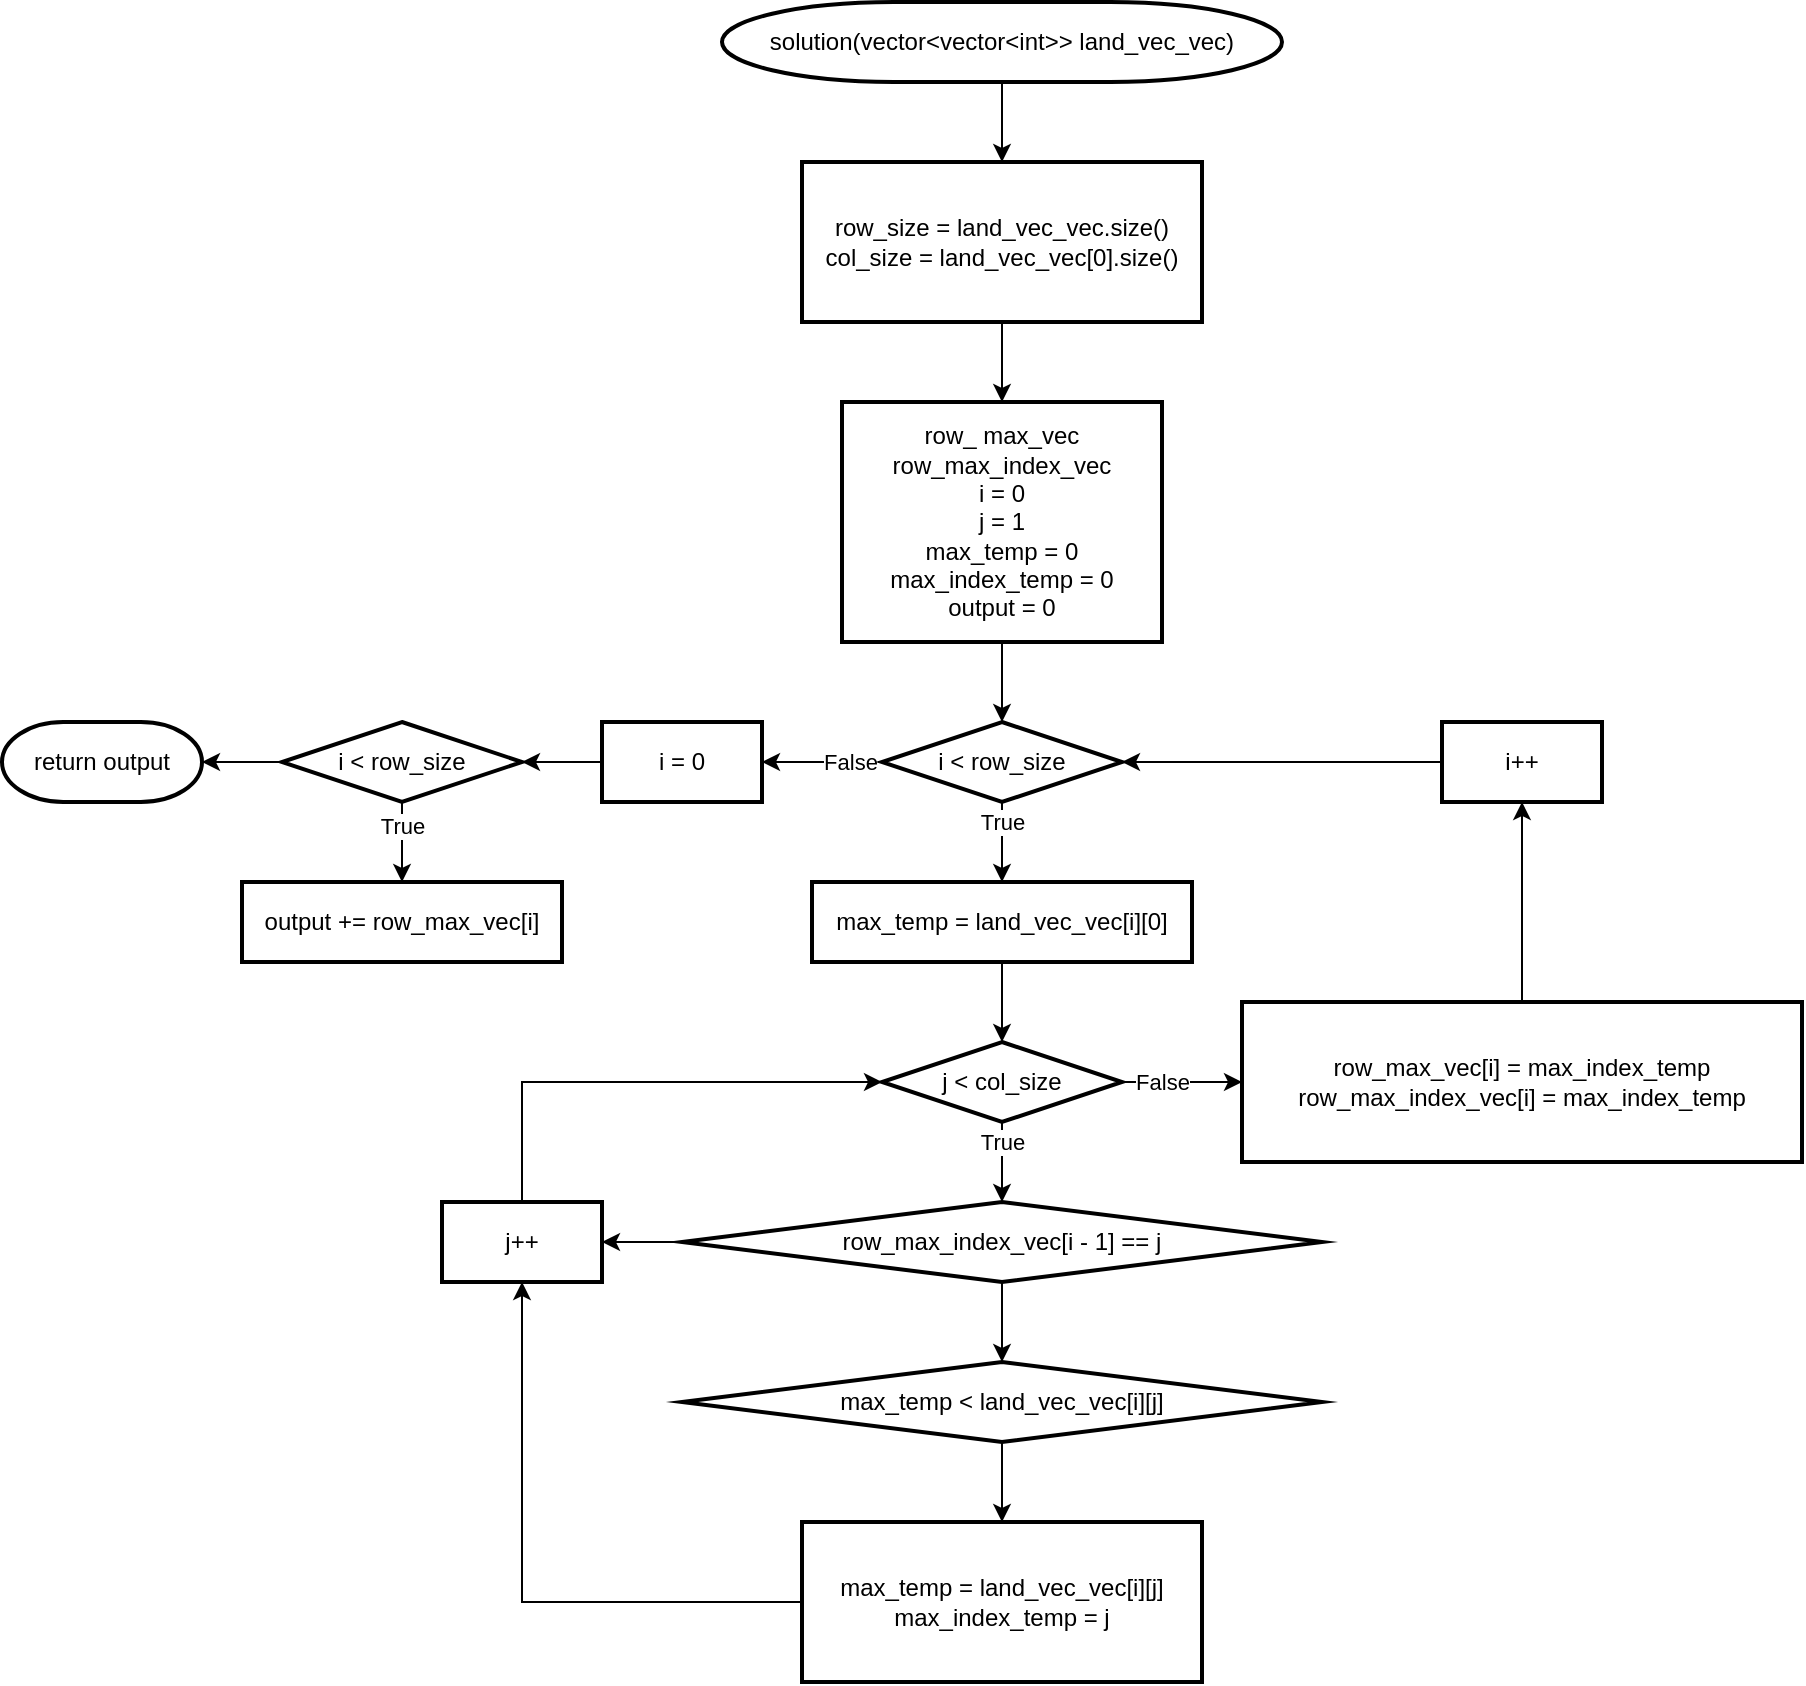 <mxfile version="13.9.9" type="device" pages="2"><diagram id="WCcnNwTax5BwSbJ-PQ9q" name="before"><mxGraphModel dx="2893" dy="1265" grid="1" gridSize="10" guides="1" tooltips="1" connect="1" arrows="1" fold="1" page="1" pageScale="1" pageWidth="827" pageHeight="1169" math="0" shadow="0"><root><mxCell id="0"/><mxCell id="1" parent="0"/><mxCell id="jW8hZmOIsQl6FQd8JXOO-3" value="" style="edgeStyle=orthogonalEdgeStyle;rounded=0;orthogonalLoop=1;jettySize=auto;html=1;" edge="1" parent="1" source="jW8hZmOIsQl6FQd8JXOO-1" target="jW8hZmOIsQl6FQd8JXOO-2"><mxGeometry relative="1" as="geometry"/></mxCell><mxCell id="jW8hZmOIsQl6FQd8JXOO-1" value="solution(vector&amp;lt;vector&amp;lt;int&amp;gt;&amp;gt; land_vec_vec)" style="strokeWidth=2;html=1;shape=mxgraph.flowchart.terminator;whiteSpace=wrap;" vertex="1" parent="1"><mxGeometry x="260" y="40" width="280" height="40" as="geometry"/></mxCell><mxCell id="jW8hZmOIsQl6FQd8JXOO-7" value="" style="edgeStyle=orthogonalEdgeStyle;rounded=0;orthogonalLoop=1;jettySize=auto;html=1;" edge="1" parent="1" source="jW8hZmOIsQl6FQd8JXOO-2" target="jW8hZmOIsQl6FQd8JXOO-6"><mxGeometry relative="1" as="geometry"/></mxCell><mxCell id="jW8hZmOIsQl6FQd8JXOO-2" value="row_size = land_vec_vec.size()&lt;br&gt;col_size = land_vec_vec[0].size()&lt;br&gt;" style="whiteSpace=wrap;html=1;strokeWidth=2;verticalAlign=middle;" vertex="1" parent="1"><mxGeometry x="300" y="120" width="200" height="80" as="geometry"/></mxCell><mxCell id="jW8hZmOIsQl6FQd8JXOO-24" value="" style="edgeStyle=orthogonalEdgeStyle;rounded=0;orthogonalLoop=1;jettySize=auto;html=1;" edge="1" parent="1" source="jW8hZmOIsQl6FQd8JXOO-4" target="jW8hZmOIsQl6FQd8JXOO-23"><mxGeometry relative="1" as="geometry"/></mxCell><mxCell id="jW8hZmOIsQl6FQd8JXOO-44" value="True" style="edgeLabel;html=1;align=center;verticalAlign=middle;resizable=0;points=[];" vertex="1" connectable="0" parent="jW8hZmOIsQl6FQd8JXOO-24"><mxGeometry x="-0.497" y="-1" relative="1" as="geometry"><mxPoint x="1" y="-0.34" as="offset"/></mxGeometry></mxCell><mxCell id="jW8hZmOIsQl6FQd8JXOO-41" value="" style="edgeStyle=orthogonalEdgeStyle;rounded=0;orthogonalLoop=1;jettySize=auto;html=1;" edge="1" parent="1" source="jW8hZmOIsQl6FQd8JXOO-4" target="jW8hZmOIsQl6FQd8JXOO-40"><mxGeometry relative="1" as="geometry"/></mxCell><mxCell id="jW8hZmOIsQl6FQd8JXOO-42" value="False" style="edgeLabel;html=1;align=center;verticalAlign=middle;resizable=0;points=[];" vertex="1" connectable="0" parent="jW8hZmOIsQl6FQd8JXOO-41"><mxGeometry x="-0.582" relative="1" as="geometry"><mxPoint x="-3.45" as="offset"/></mxGeometry></mxCell><mxCell id="jW8hZmOIsQl6FQd8JXOO-4" value="i &amp;lt; row_size" style="rhombus;whiteSpace=wrap;html=1;strokeWidth=2;" vertex="1" parent="1"><mxGeometry x="340" y="400" width="120" height="40" as="geometry"/></mxCell><mxCell id="jW8hZmOIsQl6FQd8JXOO-9" value="" style="edgeStyle=orthogonalEdgeStyle;rounded=0;orthogonalLoop=1;jettySize=auto;html=1;" edge="1" parent="1" source="jW8hZmOIsQl6FQd8JXOO-6" target="jW8hZmOIsQl6FQd8JXOO-4"><mxGeometry relative="1" as="geometry"/></mxCell><mxCell id="jW8hZmOIsQl6FQd8JXOO-6" value="row_ max_vec&lt;br&gt;row_max_index_vec&lt;br&gt;i = 0&lt;br&gt;j = 1&lt;br&gt;max_temp = 0&lt;br&gt;max_index_temp = 0&lt;br&gt;output = 0" style="whiteSpace=wrap;html=1;strokeWidth=2;" vertex="1" parent="1"><mxGeometry x="320" y="240" width="160" height="120" as="geometry"/></mxCell><mxCell id="jW8hZmOIsQl6FQd8JXOO-15" value="" style="edgeStyle=orthogonalEdgeStyle;rounded=0;orthogonalLoop=1;jettySize=auto;html=1;" edge="1" parent="1" source="jW8hZmOIsQl6FQd8JXOO-10" target="jW8hZmOIsQl6FQd8JXOO-14"><mxGeometry relative="1" as="geometry"/></mxCell><mxCell id="jW8hZmOIsQl6FQd8JXOO-19" value="True" style="edgeLabel;html=1;align=center;verticalAlign=middle;resizable=0;points=[];" vertex="1" connectable="0" parent="jW8hZmOIsQl6FQd8JXOO-15"><mxGeometry x="-0.321" relative="1" as="geometry"><mxPoint y="-3.71" as="offset"/></mxGeometry></mxCell><mxCell id="jW8hZmOIsQl6FQd8JXOO-36" value="" style="edgeStyle=orthogonalEdgeStyle;rounded=0;orthogonalLoop=1;jettySize=auto;html=1;" edge="1" parent="1" source="jW8hZmOIsQl6FQd8JXOO-10" target="jW8hZmOIsQl6FQd8JXOO-35"><mxGeometry relative="1" as="geometry"/></mxCell><mxCell id="jW8hZmOIsQl6FQd8JXOO-43" value="False" style="edgeLabel;html=1;align=center;verticalAlign=middle;resizable=0;points=[];" vertex="1" connectable="0" parent="jW8hZmOIsQl6FQd8JXOO-36"><mxGeometry x="-0.661" y="-2" relative="1" as="geometry"><mxPoint x="9.66" y="-2" as="offset"/></mxGeometry></mxCell><mxCell id="jW8hZmOIsQl6FQd8JXOO-10" value="j &amp;lt; col_size" style="rhombus;whiteSpace=wrap;html=1;strokeWidth=2;" vertex="1" parent="1"><mxGeometry x="340" y="560" width="120" height="40" as="geometry"/></mxCell><mxCell id="jW8hZmOIsQl6FQd8JXOO-17" value="" style="edgeStyle=orthogonalEdgeStyle;rounded=0;orthogonalLoop=1;jettySize=auto;html=1;" edge="1" parent="1" source="jW8hZmOIsQl6FQd8JXOO-14" target="jW8hZmOIsQl6FQd8JXOO-16"><mxGeometry relative="1" as="geometry"/></mxCell><mxCell id="jW8hZmOIsQl6FQd8JXOO-27" value="" style="edgeStyle=orthogonalEdgeStyle;rounded=0;orthogonalLoop=1;jettySize=auto;html=1;" edge="1" parent="1" source="jW8hZmOIsQl6FQd8JXOO-14" target="jW8hZmOIsQl6FQd8JXOO-26"><mxGeometry relative="1" as="geometry"/></mxCell><mxCell id="jW8hZmOIsQl6FQd8JXOO-14" value="row_max_index_vec[i - 1] == j" style="rhombus;whiteSpace=wrap;html=1;strokeWidth=2;" vertex="1" parent="1"><mxGeometry x="240" y="640" width="320" height="40" as="geometry"/></mxCell><mxCell id="jW8hZmOIsQl6FQd8JXOO-20" style="edgeStyle=orthogonalEdgeStyle;rounded=0;orthogonalLoop=1;jettySize=auto;html=1;entryX=0;entryY=0.5;entryDx=0;entryDy=0;" edge="1" parent="1" source="jW8hZmOIsQl6FQd8JXOO-16" target="jW8hZmOIsQl6FQd8JXOO-10"><mxGeometry relative="1" as="geometry"><Array as="points"><mxPoint x="160" y="580"/></Array></mxGeometry></mxCell><mxCell id="jW8hZmOIsQl6FQd8JXOO-16" value="j++" style="whiteSpace=wrap;html=1;strokeWidth=2;" vertex="1" parent="1"><mxGeometry x="120" y="640" width="80" height="40" as="geometry"/></mxCell><mxCell id="jW8hZmOIsQl6FQd8JXOO-25" value="" style="edgeStyle=orthogonalEdgeStyle;rounded=0;orthogonalLoop=1;jettySize=auto;html=1;" edge="1" parent="1" source="jW8hZmOIsQl6FQd8JXOO-23" target="jW8hZmOIsQl6FQd8JXOO-10"><mxGeometry relative="1" as="geometry"/></mxCell><mxCell id="jW8hZmOIsQl6FQd8JXOO-23" value="max_temp = land_vec_vec[i][0]" style="whiteSpace=wrap;html=1;strokeWidth=2;" vertex="1" parent="1"><mxGeometry x="305" y="480" width="190" height="40" as="geometry"/></mxCell><mxCell id="jW8hZmOIsQl6FQd8JXOO-30" value="" style="edgeStyle=orthogonalEdgeStyle;rounded=0;orthogonalLoop=1;jettySize=auto;html=1;" edge="1" parent="1" source="jW8hZmOIsQl6FQd8JXOO-26" target="jW8hZmOIsQl6FQd8JXOO-29"><mxGeometry relative="1" as="geometry"/></mxCell><mxCell id="jW8hZmOIsQl6FQd8JXOO-26" value="max_temp &amp;lt; land_vec_vec[i][j]" style="rhombus;whiteSpace=wrap;html=1;strokeWidth=2;" vertex="1" parent="1"><mxGeometry x="240" y="720" width="320" height="40" as="geometry"/></mxCell><mxCell id="jW8hZmOIsQl6FQd8JXOO-33" style="edgeStyle=orthogonalEdgeStyle;rounded=0;orthogonalLoop=1;jettySize=auto;html=1;entryX=0.5;entryY=1;entryDx=0;entryDy=0;" edge="1" parent="1" source="jW8hZmOIsQl6FQd8JXOO-29" target="jW8hZmOIsQl6FQd8JXOO-16"><mxGeometry relative="1" as="geometry"/></mxCell><mxCell id="jW8hZmOIsQl6FQd8JXOO-29" value="max_temp = land_vec_vec[i][j]&lt;br&gt;max_index_temp = j" style="whiteSpace=wrap;html=1;strokeWidth=2;" vertex="1" parent="1"><mxGeometry x="300" y="800" width="200" height="80" as="geometry"/></mxCell><mxCell id="jW8hZmOIsQl6FQd8JXOO-38" value="" style="edgeStyle=orthogonalEdgeStyle;rounded=0;orthogonalLoop=1;jettySize=auto;html=1;" edge="1" parent="1" source="jW8hZmOIsQl6FQd8JXOO-35" target="jW8hZmOIsQl6FQd8JXOO-37"><mxGeometry relative="1" as="geometry"/></mxCell><mxCell id="jW8hZmOIsQl6FQd8JXOO-35" value="&lt;span&gt;row_max_vec[i] = max_index_temp&lt;br&gt;&lt;/span&gt;row_max_index_vec[i] = max_index_temp&lt;span&gt;&lt;br&gt;&lt;/span&gt;" style="whiteSpace=wrap;html=1;strokeWidth=2;" vertex="1" parent="1"><mxGeometry x="520" y="540" width="280" height="80" as="geometry"/></mxCell><mxCell id="jW8hZmOIsQl6FQd8JXOO-39" style="edgeStyle=orthogonalEdgeStyle;rounded=0;orthogonalLoop=1;jettySize=auto;html=1;entryX=1;entryY=0.5;entryDx=0;entryDy=0;" edge="1" parent="1" source="jW8hZmOIsQl6FQd8JXOO-37" target="jW8hZmOIsQl6FQd8JXOO-4"><mxGeometry relative="1" as="geometry"/></mxCell><mxCell id="jW8hZmOIsQl6FQd8JXOO-37" value="i++" style="whiteSpace=wrap;html=1;strokeWidth=2;" vertex="1" parent="1"><mxGeometry x="620" y="400" width="80" height="40" as="geometry"/></mxCell><mxCell id="jW8hZmOIsQl6FQd8JXOO-46" value="" style="edgeStyle=orthogonalEdgeStyle;rounded=0;orthogonalLoop=1;jettySize=auto;html=1;" edge="1" parent="1" source="jW8hZmOIsQl6FQd8JXOO-40" target="jW8hZmOIsQl6FQd8JXOO-45"><mxGeometry relative="1" as="geometry"/></mxCell><mxCell id="jW8hZmOIsQl6FQd8JXOO-40" value="i = 0" style="whiteSpace=wrap;html=1;strokeWidth=2;" vertex="1" parent="1"><mxGeometry x="200" y="400" width="80" height="40" as="geometry"/></mxCell><mxCell id="jW8hZmOIsQl6FQd8JXOO-48" value="" style="edgeStyle=orthogonalEdgeStyle;rounded=0;orthogonalLoop=1;jettySize=auto;html=1;" edge="1" parent="1" source="jW8hZmOIsQl6FQd8JXOO-45" target="jW8hZmOIsQl6FQd8JXOO-47"><mxGeometry relative="1" as="geometry"/></mxCell><mxCell id="jW8hZmOIsQl6FQd8JXOO-49" value="True" style="edgeLabel;html=1;align=center;verticalAlign=middle;resizable=0;points=[];" vertex="1" connectable="0" parent="jW8hZmOIsQl6FQd8JXOO-48"><mxGeometry x="-0.42" relative="1" as="geometry"><mxPoint as="offset"/></mxGeometry></mxCell><mxCell id="jW8hZmOIsQl6FQd8JXOO-54" value="" style="edgeStyle=orthogonalEdgeStyle;rounded=0;orthogonalLoop=1;jettySize=auto;html=1;" edge="1" parent="1" source="jW8hZmOIsQl6FQd8JXOO-45" target="jW8hZmOIsQl6FQd8JXOO-53"><mxGeometry relative="1" as="geometry"/></mxCell><mxCell id="jW8hZmOIsQl6FQd8JXOO-45" value="&lt;span&gt;i &amp;lt; row_size&lt;/span&gt;" style="rhombus;whiteSpace=wrap;html=1;strokeWidth=2;" vertex="1" parent="1"><mxGeometry x="40" y="400" width="120" height="40" as="geometry"/></mxCell><mxCell id="jW8hZmOIsQl6FQd8JXOO-47" value="output += row_max_vec[i]" style="whiteSpace=wrap;html=1;strokeWidth=2;" vertex="1" parent="1"><mxGeometry x="20" y="480" width="160" height="40" as="geometry"/></mxCell><mxCell id="jW8hZmOIsQl6FQd8JXOO-53" value="return output" style="strokeWidth=2;html=1;shape=mxgraph.flowchart.terminator;whiteSpace=wrap;" vertex="1" parent="1"><mxGeometry x="-100" y="400" width="100" height="40" as="geometry"/></mxCell></root></mxGraphModel></diagram><diagram id="eSefi34d8740SRNWqPBp" name="after"><mxGraphModel dx="2066" dy="1265" grid="1" gridSize="10" guides="1" tooltips="1" connect="1" arrows="1" fold="1" page="1" pageScale="1" pageWidth="827" pageHeight="1169" math="0" shadow="0"><root><mxCell id="n_tZx9NlmBXd1Qik7h1B-0"/><mxCell id="n_tZx9NlmBXd1Qik7h1B-1" parent="n_tZx9NlmBXd1Qik7h1B-0"/></root></mxGraphModel></diagram></mxfile>